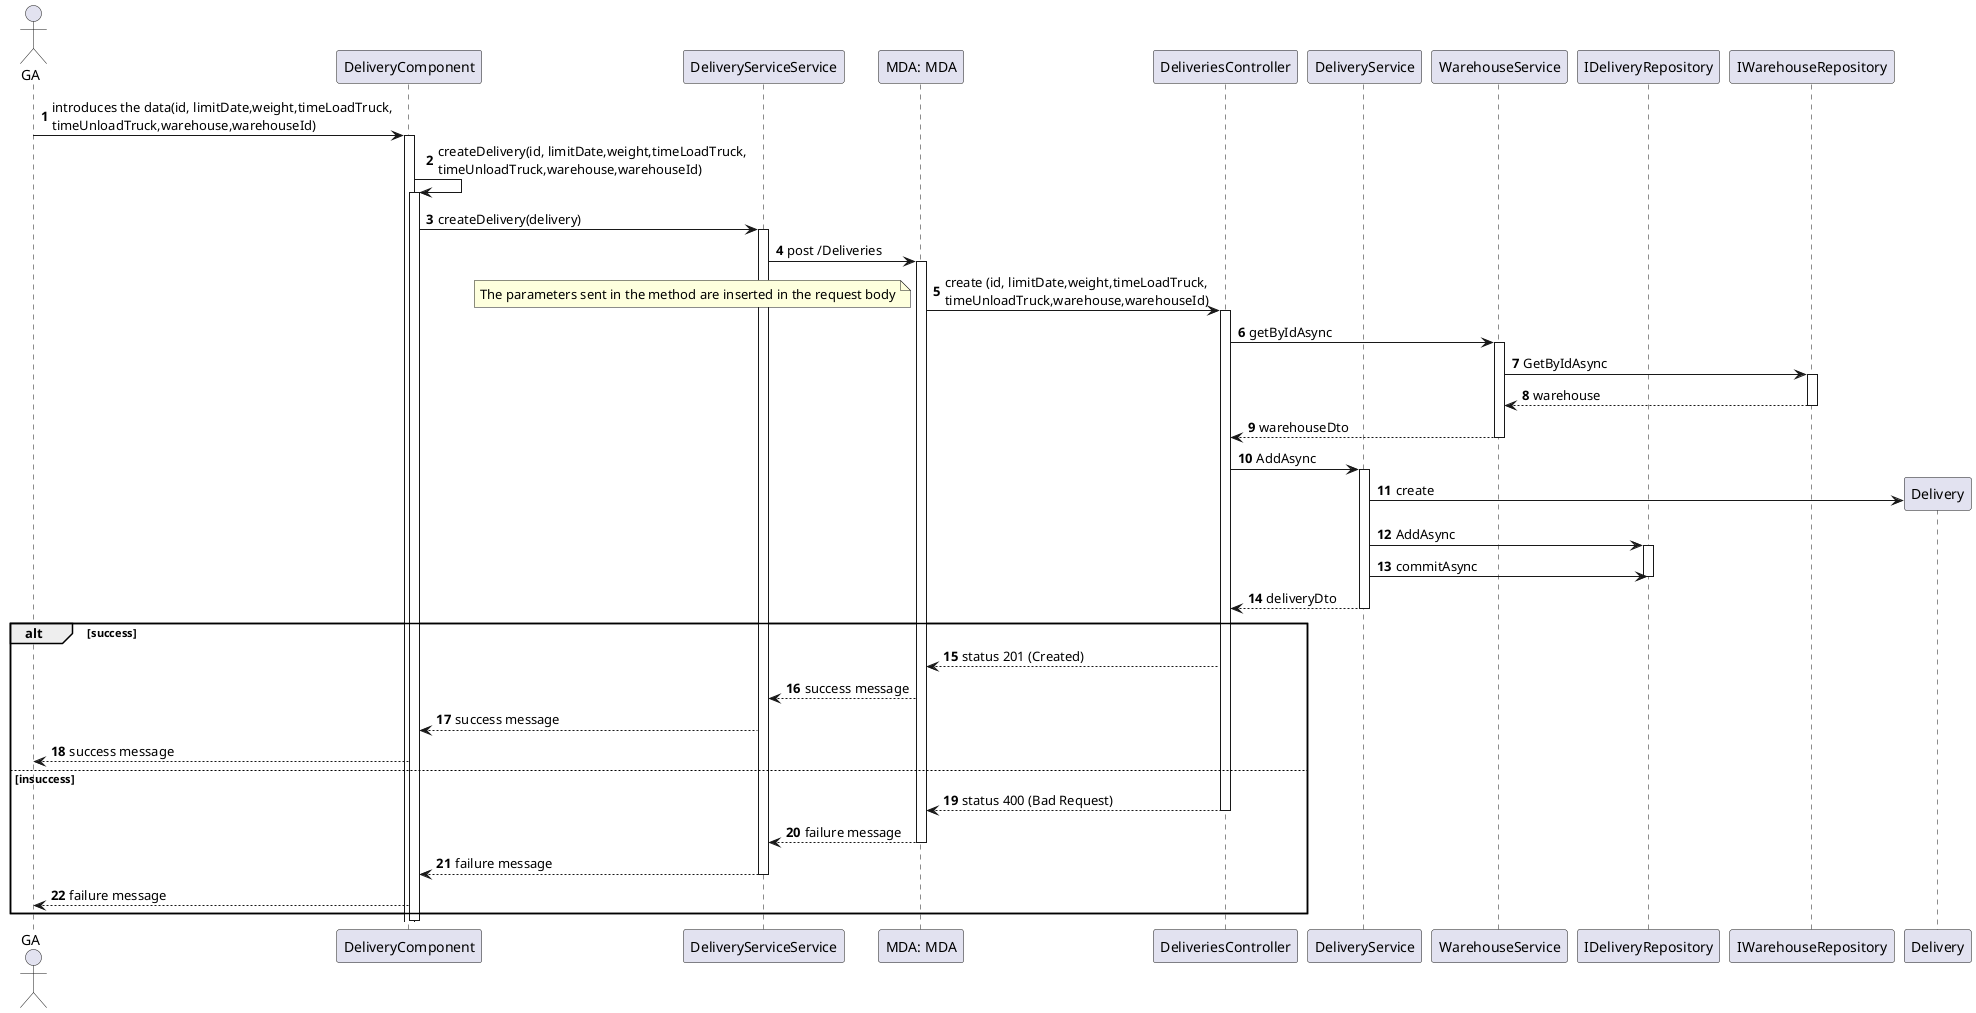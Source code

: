 @startuml
'https://plantuml.com/sequence-diagram

autonumber
actor "GA" as GA
participant "DeliveryComponent" as COMP
participant "DeliveryServiceService" as SS
participant "MDA: MDA" as MDA 
participant "DeliveriesController" as controller
participant "DeliveryService" as service
participant "WarehouseService" as service2
participant "IDeliveryRepository" as repository
participant "IWarehouseRepository" as repository2



GA-> COMP : introduces the data(id, limitDate,weight,timeLoadTruck,\ntimeUnloadTruck,warehouse,warehouseId)
activate COMP
COMP -> COMP : createDelivery(id, limitDate,weight,timeLoadTruck,\ntimeUnloadTruck,warehouse,warehouseId)
activate COMP
COMP -> SS : createDelivery(delivery)
activate SS
SS -> MDA : post /Deliveries
activate MDA

MDA -> controller :  create (id, limitDate,weight,timeLoadTruck,\ntimeUnloadTruck,warehouse,warehouseId)

note left
 The parameters sent in the method are inserted in the request body
end note

activate controller

controller -> service2 : getByIdAsync
activate service2

service2 -> repository2 : GetByIdAsync
activate repository2

repository2--> service2 : warehouse
deactivate repository2



service2 --> controller : warehouseDto
deactivate service2

controller-> service : AddAsync

activate service

service -> Delivery** : create

service -> repository : AddAsync
activate repository
service-> repository: commitAsync


deactivate repository
service --> controller : deliveryDto
deactivate service

alt success
controller --> MDA : status 201 (Created)

MDA --> SS : success message
SS --> COMP : success message
GA<-- COMP : success message

else insuccess
controller --> MDA : status 400 (Bad Request)
deactivate controller

MDA --> SS : failure message
deactivate MDA
SS --> COMP : failure message
deactivate SS
deactivate MDA
GA<-- COMP : failure message

end
deactivate COMP



@enduml